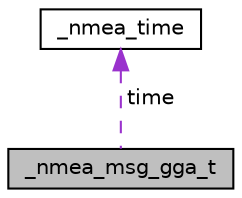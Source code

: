 digraph "_nmea_msg_gga_t"
{
 // LATEX_PDF_SIZE
  edge [fontname="Helvetica",fontsize="10",labelfontname="Helvetica",labelfontsize="10"];
  node [fontname="Helvetica",fontsize="10",shape=record];
  Node1 [label="_nmea_msg_gga_t",height=0.2,width=0.4,color="black", fillcolor="grey75", style="filled", fontcolor="black",tooltip="NMEA GGA sentence data structure."];
  Node2 -> Node1 [dir="back",color="darkorchid3",fontsize="10",style="dashed",label=" time" ,fontname="Helvetica"];
  Node2 [label="_nmea_time",height=0.2,width=0.4,color="black", fillcolor="white", style="filled",URL="$struct__nmea__time.html",tooltip="Time structure."];
}
